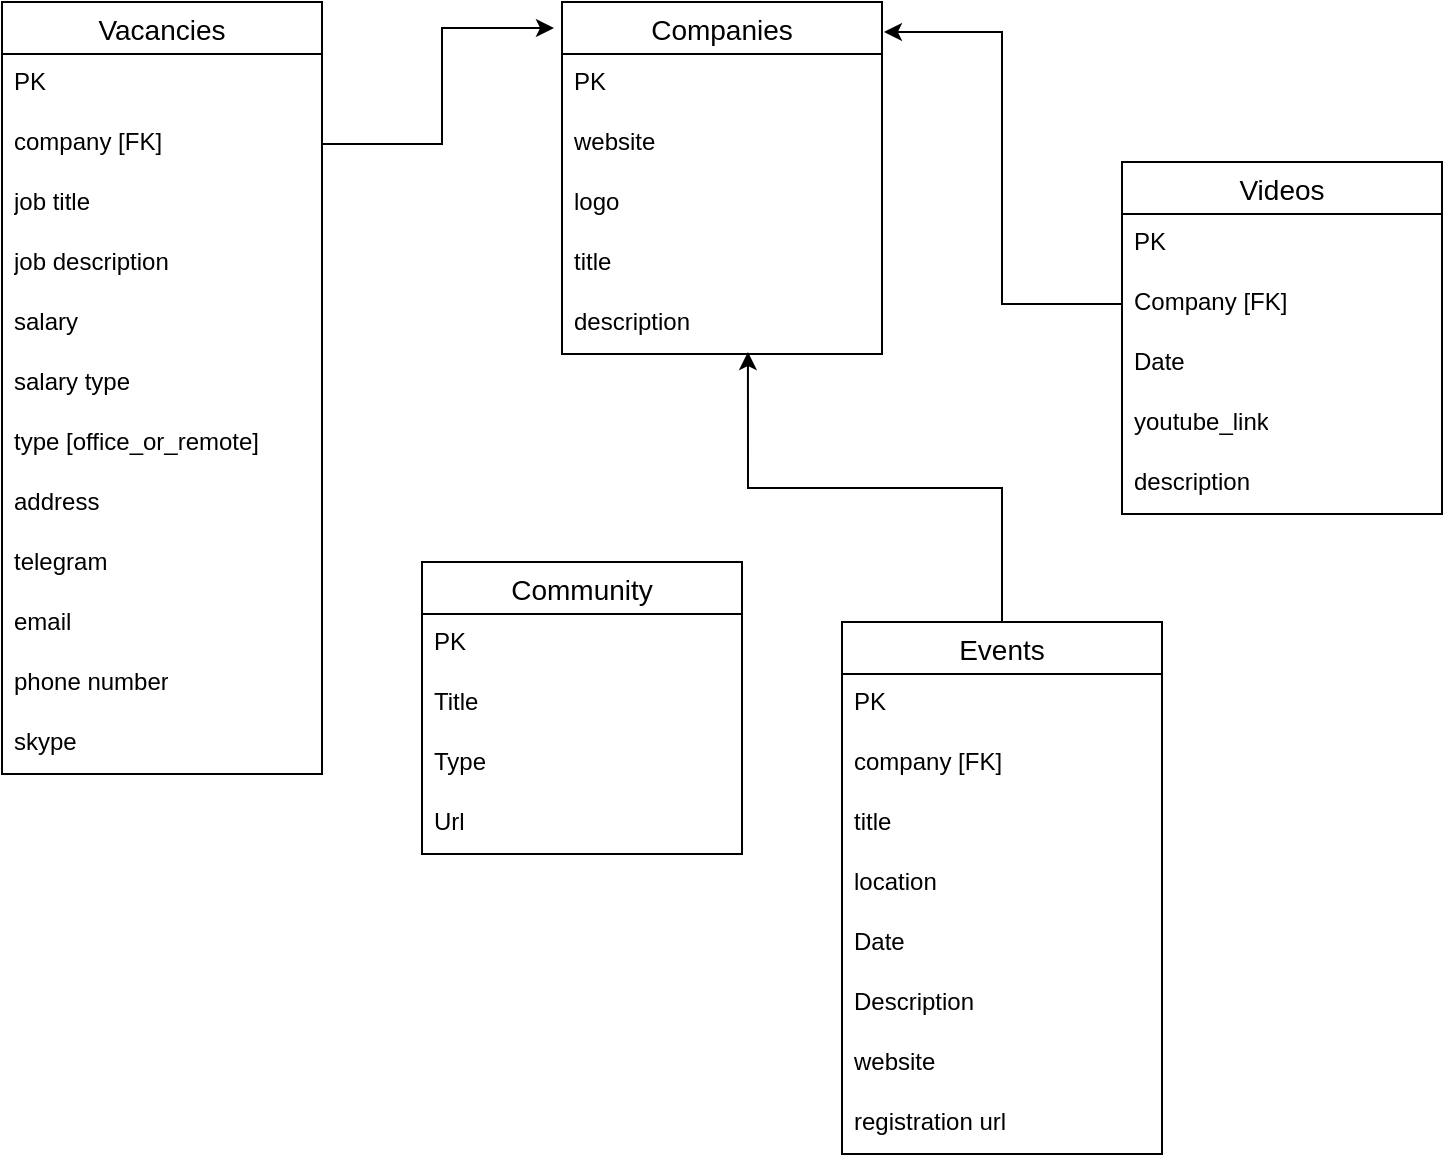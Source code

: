 <mxfile version="26.0.12">
  <diagram name="Page-1" id="hR44nbxld9a9pKDiSwDE">
    <mxGraphModel dx="1434" dy="749" grid="1" gridSize="10" guides="1" tooltips="1" connect="1" arrows="1" fold="1" page="1" pageScale="1" pageWidth="850" pageHeight="1100" math="0" shadow="0">
      <root>
        <mxCell id="0" />
        <mxCell id="1" parent="0" />
        <mxCell id="YgEhymqJi3Y8FVVcA5l7-50" value="Vacancies" style="swimlane;fontStyle=0;childLayout=stackLayout;horizontal=1;startSize=26;horizontalStack=0;resizeParent=1;resizeParentMax=0;resizeLast=0;collapsible=1;marginBottom=0;align=center;fontSize=14;" vertex="1" parent="1">
          <mxGeometry x="40" y="50" width="160" height="386" as="geometry" />
        </mxCell>
        <mxCell id="YgEhymqJi3Y8FVVcA5l7-51" value="PK" style="text;strokeColor=none;fillColor=none;spacingLeft=4;spacingRight=4;overflow=hidden;rotatable=0;points=[[0,0.5],[1,0.5]];portConstraint=eastwest;fontSize=12;whiteSpace=wrap;html=1;" vertex="1" parent="YgEhymqJi3Y8FVVcA5l7-50">
          <mxGeometry y="26" width="160" height="30" as="geometry" />
        </mxCell>
        <mxCell id="YgEhymqJi3Y8FVVcA5l7-52" value="company [FK]" style="text;strokeColor=none;fillColor=none;spacingLeft=4;spacingRight=4;overflow=hidden;rotatable=0;points=[[0,0.5],[1,0.5]];portConstraint=eastwest;fontSize=12;whiteSpace=wrap;html=1;" vertex="1" parent="YgEhymqJi3Y8FVVcA5l7-50">
          <mxGeometry y="56" width="160" height="30" as="geometry" />
        </mxCell>
        <mxCell id="YgEhymqJi3Y8FVVcA5l7-53" value="job title" style="text;strokeColor=none;fillColor=none;spacingLeft=4;spacingRight=4;overflow=hidden;rotatable=0;points=[[0,0.5],[1,0.5]];portConstraint=eastwest;fontSize=12;whiteSpace=wrap;html=1;" vertex="1" parent="YgEhymqJi3Y8FVVcA5l7-50">
          <mxGeometry y="86" width="160" height="30" as="geometry" />
        </mxCell>
        <mxCell id="YgEhymqJi3Y8FVVcA5l7-61" value="job description" style="text;strokeColor=none;fillColor=none;spacingLeft=4;spacingRight=4;overflow=hidden;rotatable=0;points=[[0,0.5],[1,0.5]];portConstraint=eastwest;fontSize=12;whiteSpace=wrap;html=1;" vertex="1" parent="YgEhymqJi3Y8FVVcA5l7-50">
          <mxGeometry y="116" width="160" height="30" as="geometry" />
        </mxCell>
        <mxCell id="YgEhymqJi3Y8FVVcA5l7-55" value="salary" style="text;strokeColor=none;fillColor=none;spacingLeft=4;spacingRight=4;overflow=hidden;rotatable=0;points=[[0,0.5],[1,0.5]];portConstraint=eastwest;fontSize=12;whiteSpace=wrap;html=1;" vertex="1" parent="YgEhymqJi3Y8FVVcA5l7-50">
          <mxGeometry y="146" width="160" height="30" as="geometry" />
        </mxCell>
        <mxCell id="YgEhymqJi3Y8FVVcA5l7-56" value="salary type" style="text;strokeColor=none;fillColor=none;spacingLeft=4;spacingRight=4;overflow=hidden;rotatable=0;points=[[0,0.5],[1,0.5]];portConstraint=eastwest;fontSize=12;whiteSpace=wrap;html=1;" vertex="1" parent="YgEhymqJi3Y8FVVcA5l7-50">
          <mxGeometry y="176" width="160" height="30" as="geometry" />
        </mxCell>
        <mxCell id="YgEhymqJi3Y8FVVcA5l7-57" value="type [office_or_remote]" style="text;strokeColor=none;fillColor=none;spacingLeft=4;spacingRight=4;overflow=hidden;rotatable=0;points=[[0,0.5],[1,0.5]];portConstraint=eastwest;fontSize=12;whiteSpace=wrap;html=1;" vertex="1" parent="YgEhymqJi3Y8FVVcA5l7-50">
          <mxGeometry y="206" width="160" height="30" as="geometry" />
        </mxCell>
        <mxCell id="YgEhymqJi3Y8FVVcA5l7-63" value="address" style="text;strokeColor=none;fillColor=none;spacingLeft=4;spacingRight=4;overflow=hidden;rotatable=0;points=[[0,0.5],[1,0.5]];portConstraint=eastwest;fontSize=12;whiteSpace=wrap;html=1;" vertex="1" parent="YgEhymqJi3Y8FVVcA5l7-50">
          <mxGeometry y="236" width="160" height="30" as="geometry" />
        </mxCell>
        <mxCell id="YgEhymqJi3Y8FVVcA5l7-58" value="telegram" style="text;strokeColor=none;fillColor=none;spacingLeft=4;spacingRight=4;overflow=hidden;rotatable=0;points=[[0,0.5],[1,0.5]];portConstraint=eastwest;fontSize=12;whiteSpace=wrap;html=1;" vertex="1" parent="YgEhymqJi3Y8FVVcA5l7-50">
          <mxGeometry y="266" width="160" height="30" as="geometry" />
        </mxCell>
        <mxCell id="YgEhymqJi3Y8FVVcA5l7-59" value="email" style="text;strokeColor=none;fillColor=none;spacingLeft=4;spacingRight=4;overflow=hidden;rotatable=0;points=[[0,0.5],[1,0.5]];portConstraint=eastwest;fontSize=12;whiteSpace=wrap;html=1;" vertex="1" parent="YgEhymqJi3Y8FVVcA5l7-50">
          <mxGeometry y="296" width="160" height="30" as="geometry" />
        </mxCell>
        <mxCell id="YgEhymqJi3Y8FVVcA5l7-62" value="phone number" style="text;strokeColor=none;fillColor=none;spacingLeft=4;spacingRight=4;overflow=hidden;rotatable=0;points=[[0,0.5],[1,0.5]];portConstraint=eastwest;fontSize=12;whiteSpace=wrap;html=1;" vertex="1" parent="YgEhymqJi3Y8FVVcA5l7-50">
          <mxGeometry y="326" width="160" height="30" as="geometry" />
        </mxCell>
        <mxCell id="YgEhymqJi3Y8FVVcA5l7-71" value="skype" style="text;strokeColor=none;fillColor=none;spacingLeft=4;spacingRight=4;overflow=hidden;rotatable=0;points=[[0,0.5],[1,0.5]];portConstraint=eastwest;fontSize=12;whiteSpace=wrap;html=1;" vertex="1" parent="YgEhymqJi3Y8FVVcA5l7-50">
          <mxGeometry y="356" width="160" height="30" as="geometry" />
        </mxCell>
        <mxCell id="YgEhymqJi3Y8FVVcA5l7-64" value="Companies" style="swimlane;fontStyle=0;childLayout=stackLayout;horizontal=1;startSize=26;horizontalStack=0;resizeParent=1;resizeParentMax=0;resizeLast=0;collapsible=1;marginBottom=0;align=center;fontSize=14;" vertex="1" parent="1">
          <mxGeometry x="320" y="50" width="160" height="176" as="geometry" />
        </mxCell>
        <mxCell id="YgEhymqJi3Y8FVVcA5l7-65" value="PK" style="text;strokeColor=none;fillColor=none;spacingLeft=4;spacingRight=4;overflow=hidden;rotatable=0;points=[[0,0.5],[1,0.5]];portConstraint=eastwest;fontSize=12;whiteSpace=wrap;html=1;" vertex="1" parent="YgEhymqJi3Y8FVVcA5l7-64">
          <mxGeometry y="26" width="160" height="30" as="geometry" />
        </mxCell>
        <mxCell id="YgEhymqJi3Y8FVVcA5l7-66" value="website" style="text;strokeColor=none;fillColor=none;spacingLeft=4;spacingRight=4;overflow=hidden;rotatable=0;points=[[0,0.5],[1,0.5]];portConstraint=eastwest;fontSize=12;whiteSpace=wrap;html=1;" vertex="1" parent="YgEhymqJi3Y8FVVcA5l7-64">
          <mxGeometry y="56" width="160" height="30" as="geometry" />
        </mxCell>
        <mxCell id="YgEhymqJi3Y8FVVcA5l7-70" value="logo" style="text;strokeColor=none;fillColor=none;spacingLeft=4;spacingRight=4;overflow=hidden;rotatable=0;points=[[0,0.5],[1,0.5]];portConstraint=eastwest;fontSize=12;whiteSpace=wrap;html=1;" vertex="1" parent="YgEhymqJi3Y8FVVcA5l7-64">
          <mxGeometry y="86" width="160" height="30" as="geometry" />
        </mxCell>
        <mxCell id="YgEhymqJi3Y8FVVcA5l7-69" value="title" style="text;strokeColor=none;fillColor=none;spacingLeft=4;spacingRight=4;overflow=hidden;rotatable=0;points=[[0,0.5],[1,0.5]];portConstraint=eastwest;fontSize=12;whiteSpace=wrap;html=1;" vertex="1" parent="YgEhymqJi3Y8FVVcA5l7-64">
          <mxGeometry y="116" width="160" height="30" as="geometry" />
        </mxCell>
        <mxCell id="YgEhymqJi3Y8FVVcA5l7-67" value="description" style="text;strokeColor=none;fillColor=none;spacingLeft=4;spacingRight=4;overflow=hidden;rotatable=0;points=[[0,0.5],[1,0.5]];portConstraint=eastwest;fontSize=12;whiteSpace=wrap;html=1;" vertex="1" parent="YgEhymqJi3Y8FVVcA5l7-64">
          <mxGeometry y="146" width="160" height="30" as="geometry" />
        </mxCell>
        <mxCell id="YgEhymqJi3Y8FVVcA5l7-68" style="edgeStyle=orthogonalEdgeStyle;rounded=0;orthogonalLoop=1;jettySize=auto;html=1;exitX=1;exitY=0.5;exitDx=0;exitDy=0;entryX=-0.025;entryY=0.074;entryDx=0;entryDy=0;entryPerimeter=0;" edge="1" parent="1" source="YgEhymqJi3Y8FVVcA5l7-52" target="YgEhymqJi3Y8FVVcA5l7-64">
          <mxGeometry relative="1" as="geometry">
            <mxPoint x="300" y="90" as="targetPoint" />
          </mxGeometry>
        </mxCell>
        <mxCell id="YgEhymqJi3Y8FVVcA5l7-72" value="Videos" style="swimlane;fontStyle=0;childLayout=stackLayout;horizontal=1;startSize=26;horizontalStack=0;resizeParent=1;resizeParentMax=0;resizeLast=0;collapsible=1;marginBottom=0;align=center;fontSize=14;" vertex="1" parent="1">
          <mxGeometry x="600" y="130" width="160" height="176" as="geometry" />
        </mxCell>
        <mxCell id="YgEhymqJi3Y8FVVcA5l7-73" value="PK" style="text;strokeColor=none;fillColor=none;spacingLeft=4;spacingRight=4;overflow=hidden;rotatable=0;points=[[0,0.5],[1,0.5]];portConstraint=eastwest;fontSize=12;whiteSpace=wrap;html=1;" vertex="1" parent="YgEhymqJi3Y8FVVcA5l7-72">
          <mxGeometry y="26" width="160" height="30" as="geometry" />
        </mxCell>
        <mxCell id="YgEhymqJi3Y8FVVcA5l7-74" value="Company [FK]" style="text;strokeColor=none;fillColor=none;spacingLeft=4;spacingRight=4;overflow=hidden;rotatable=0;points=[[0,0.5],[1,0.5]];portConstraint=eastwest;fontSize=12;whiteSpace=wrap;html=1;" vertex="1" parent="YgEhymqJi3Y8FVVcA5l7-72">
          <mxGeometry y="56" width="160" height="30" as="geometry" />
        </mxCell>
        <mxCell id="YgEhymqJi3Y8FVVcA5l7-75" value="Date" style="text;strokeColor=none;fillColor=none;spacingLeft=4;spacingRight=4;overflow=hidden;rotatable=0;points=[[0,0.5],[1,0.5]];portConstraint=eastwest;fontSize=12;whiteSpace=wrap;html=1;" vertex="1" parent="YgEhymqJi3Y8FVVcA5l7-72">
          <mxGeometry y="86" width="160" height="30" as="geometry" />
        </mxCell>
        <mxCell id="YgEhymqJi3Y8FVVcA5l7-77" value="youtube_link" style="text;strokeColor=none;fillColor=none;spacingLeft=4;spacingRight=4;overflow=hidden;rotatable=0;points=[[0,0.5],[1,0.5]];portConstraint=eastwest;fontSize=12;whiteSpace=wrap;html=1;" vertex="1" parent="YgEhymqJi3Y8FVVcA5l7-72">
          <mxGeometry y="116" width="160" height="30" as="geometry" />
        </mxCell>
        <mxCell id="YgEhymqJi3Y8FVVcA5l7-78" value="description" style="text;strokeColor=none;fillColor=none;spacingLeft=4;spacingRight=4;overflow=hidden;rotatable=0;points=[[0,0.5],[1,0.5]];portConstraint=eastwest;fontSize=12;whiteSpace=wrap;html=1;" vertex="1" parent="YgEhymqJi3Y8FVVcA5l7-72">
          <mxGeometry y="146" width="160" height="30" as="geometry" />
        </mxCell>
        <mxCell id="YgEhymqJi3Y8FVVcA5l7-76" style="edgeStyle=orthogonalEdgeStyle;rounded=0;orthogonalLoop=1;jettySize=auto;html=1;exitX=0;exitY=0.5;exitDx=0;exitDy=0;entryX=1.006;entryY=0.085;entryDx=0;entryDy=0;entryPerimeter=0;" edge="1" parent="1" source="YgEhymqJi3Y8FVVcA5l7-74" target="YgEhymqJi3Y8FVVcA5l7-64">
          <mxGeometry relative="1" as="geometry" />
        </mxCell>
        <mxCell id="YgEhymqJi3Y8FVVcA5l7-79" value="Events" style="swimlane;fontStyle=0;childLayout=stackLayout;horizontal=1;startSize=26;horizontalStack=0;resizeParent=1;resizeParentMax=0;resizeLast=0;collapsible=1;marginBottom=0;align=center;fontSize=14;" vertex="1" parent="1">
          <mxGeometry x="460" y="360" width="160" height="266" as="geometry" />
        </mxCell>
        <mxCell id="YgEhymqJi3Y8FVVcA5l7-80" value="PK" style="text;strokeColor=none;fillColor=none;spacingLeft=4;spacingRight=4;overflow=hidden;rotatable=0;points=[[0,0.5],[1,0.5]];portConstraint=eastwest;fontSize=12;whiteSpace=wrap;html=1;" vertex="1" parent="YgEhymqJi3Y8FVVcA5l7-79">
          <mxGeometry y="26" width="160" height="30" as="geometry" />
        </mxCell>
        <mxCell id="YgEhymqJi3Y8FVVcA5l7-81" value="company [FK]" style="text;strokeColor=none;fillColor=none;spacingLeft=4;spacingRight=4;overflow=hidden;rotatable=0;points=[[0,0.5],[1,0.5]];portConstraint=eastwest;fontSize=12;whiteSpace=wrap;html=1;" vertex="1" parent="YgEhymqJi3Y8FVVcA5l7-79">
          <mxGeometry y="56" width="160" height="30" as="geometry" />
        </mxCell>
        <mxCell id="YgEhymqJi3Y8FVVcA5l7-82" value="title" style="text;strokeColor=none;fillColor=none;spacingLeft=4;spacingRight=4;overflow=hidden;rotatable=0;points=[[0,0.5],[1,0.5]];portConstraint=eastwest;fontSize=12;whiteSpace=wrap;html=1;" vertex="1" parent="YgEhymqJi3Y8FVVcA5l7-79">
          <mxGeometry y="86" width="160" height="30" as="geometry" />
        </mxCell>
        <mxCell id="YgEhymqJi3Y8FVVcA5l7-84" value="location" style="text;strokeColor=none;fillColor=none;spacingLeft=4;spacingRight=4;overflow=hidden;rotatable=0;points=[[0,0.5],[1,0.5]];portConstraint=eastwest;fontSize=12;whiteSpace=wrap;html=1;" vertex="1" parent="YgEhymqJi3Y8FVVcA5l7-79">
          <mxGeometry y="116" width="160" height="30" as="geometry" />
        </mxCell>
        <mxCell id="YgEhymqJi3Y8FVVcA5l7-85" value="Date" style="text;strokeColor=none;fillColor=none;spacingLeft=4;spacingRight=4;overflow=hidden;rotatable=0;points=[[0,0.5],[1,0.5]];portConstraint=eastwest;fontSize=12;whiteSpace=wrap;html=1;" vertex="1" parent="YgEhymqJi3Y8FVVcA5l7-79">
          <mxGeometry y="146" width="160" height="30" as="geometry" />
        </mxCell>
        <mxCell id="YgEhymqJi3Y8FVVcA5l7-86" value="Description" style="text;strokeColor=none;fillColor=none;spacingLeft=4;spacingRight=4;overflow=hidden;rotatable=0;points=[[0,0.5],[1,0.5]];portConstraint=eastwest;fontSize=12;whiteSpace=wrap;html=1;" vertex="1" parent="YgEhymqJi3Y8FVVcA5l7-79">
          <mxGeometry y="176" width="160" height="30" as="geometry" />
        </mxCell>
        <mxCell id="YgEhymqJi3Y8FVVcA5l7-87" value="website" style="text;strokeColor=none;fillColor=none;spacingLeft=4;spacingRight=4;overflow=hidden;rotatable=0;points=[[0,0.5],[1,0.5]];portConstraint=eastwest;fontSize=12;whiteSpace=wrap;html=1;" vertex="1" parent="YgEhymqJi3Y8FVVcA5l7-79">
          <mxGeometry y="206" width="160" height="30" as="geometry" />
        </mxCell>
        <mxCell id="YgEhymqJi3Y8FVVcA5l7-88" value="registration url" style="text;strokeColor=none;fillColor=none;spacingLeft=4;spacingRight=4;overflow=hidden;rotatable=0;points=[[0,0.5],[1,0.5]];portConstraint=eastwest;fontSize=12;whiteSpace=wrap;html=1;" vertex="1" parent="YgEhymqJi3Y8FVVcA5l7-79">
          <mxGeometry y="236" width="160" height="30" as="geometry" />
        </mxCell>
        <mxCell id="YgEhymqJi3Y8FVVcA5l7-89" style="edgeStyle=orthogonalEdgeStyle;rounded=0;orthogonalLoop=1;jettySize=auto;html=1;entryX=0.581;entryY=0.967;entryDx=0;entryDy=0;entryPerimeter=0;" edge="1" parent="1" source="YgEhymqJi3Y8FVVcA5l7-79" target="YgEhymqJi3Y8FVVcA5l7-67">
          <mxGeometry relative="1" as="geometry" />
        </mxCell>
        <mxCell id="YgEhymqJi3Y8FVVcA5l7-90" value="Community" style="swimlane;fontStyle=0;childLayout=stackLayout;horizontal=1;startSize=26;horizontalStack=0;resizeParent=1;resizeParentMax=0;resizeLast=0;collapsible=1;marginBottom=0;align=center;fontSize=14;" vertex="1" parent="1">
          <mxGeometry x="250" y="330" width="160" height="146" as="geometry" />
        </mxCell>
        <mxCell id="YgEhymqJi3Y8FVVcA5l7-91" value="PK" style="text;strokeColor=none;fillColor=none;spacingLeft=4;spacingRight=4;overflow=hidden;rotatable=0;points=[[0,0.5],[1,0.5]];portConstraint=eastwest;fontSize=12;whiteSpace=wrap;html=1;" vertex="1" parent="YgEhymqJi3Y8FVVcA5l7-90">
          <mxGeometry y="26" width="160" height="30" as="geometry" />
        </mxCell>
        <mxCell id="YgEhymqJi3Y8FVVcA5l7-92" value="Title" style="text;strokeColor=none;fillColor=none;spacingLeft=4;spacingRight=4;overflow=hidden;rotatable=0;points=[[0,0.5],[1,0.5]];portConstraint=eastwest;fontSize=12;whiteSpace=wrap;html=1;" vertex="1" parent="YgEhymqJi3Y8FVVcA5l7-90">
          <mxGeometry y="56" width="160" height="30" as="geometry" />
        </mxCell>
        <mxCell id="YgEhymqJi3Y8FVVcA5l7-93" value="Type" style="text;strokeColor=none;fillColor=none;spacingLeft=4;spacingRight=4;overflow=hidden;rotatable=0;points=[[0,0.5],[1,0.5]];portConstraint=eastwest;fontSize=12;whiteSpace=wrap;html=1;" vertex="1" parent="YgEhymqJi3Y8FVVcA5l7-90">
          <mxGeometry y="86" width="160" height="30" as="geometry" />
        </mxCell>
        <mxCell id="YgEhymqJi3Y8FVVcA5l7-94" value="Url" style="text;strokeColor=none;fillColor=none;spacingLeft=4;spacingRight=4;overflow=hidden;rotatable=0;points=[[0,0.5],[1,0.5]];portConstraint=eastwest;fontSize=12;whiteSpace=wrap;html=1;" vertex="1" parent="YgEhymqJi3Y8FVVcA5l7-90">
          <mxGeometry y="116" width="160" height="30" as="geometry" />
        </mxCell>
      </root>
    </mxGraphModel>
  </diagram>
</mxfile>
